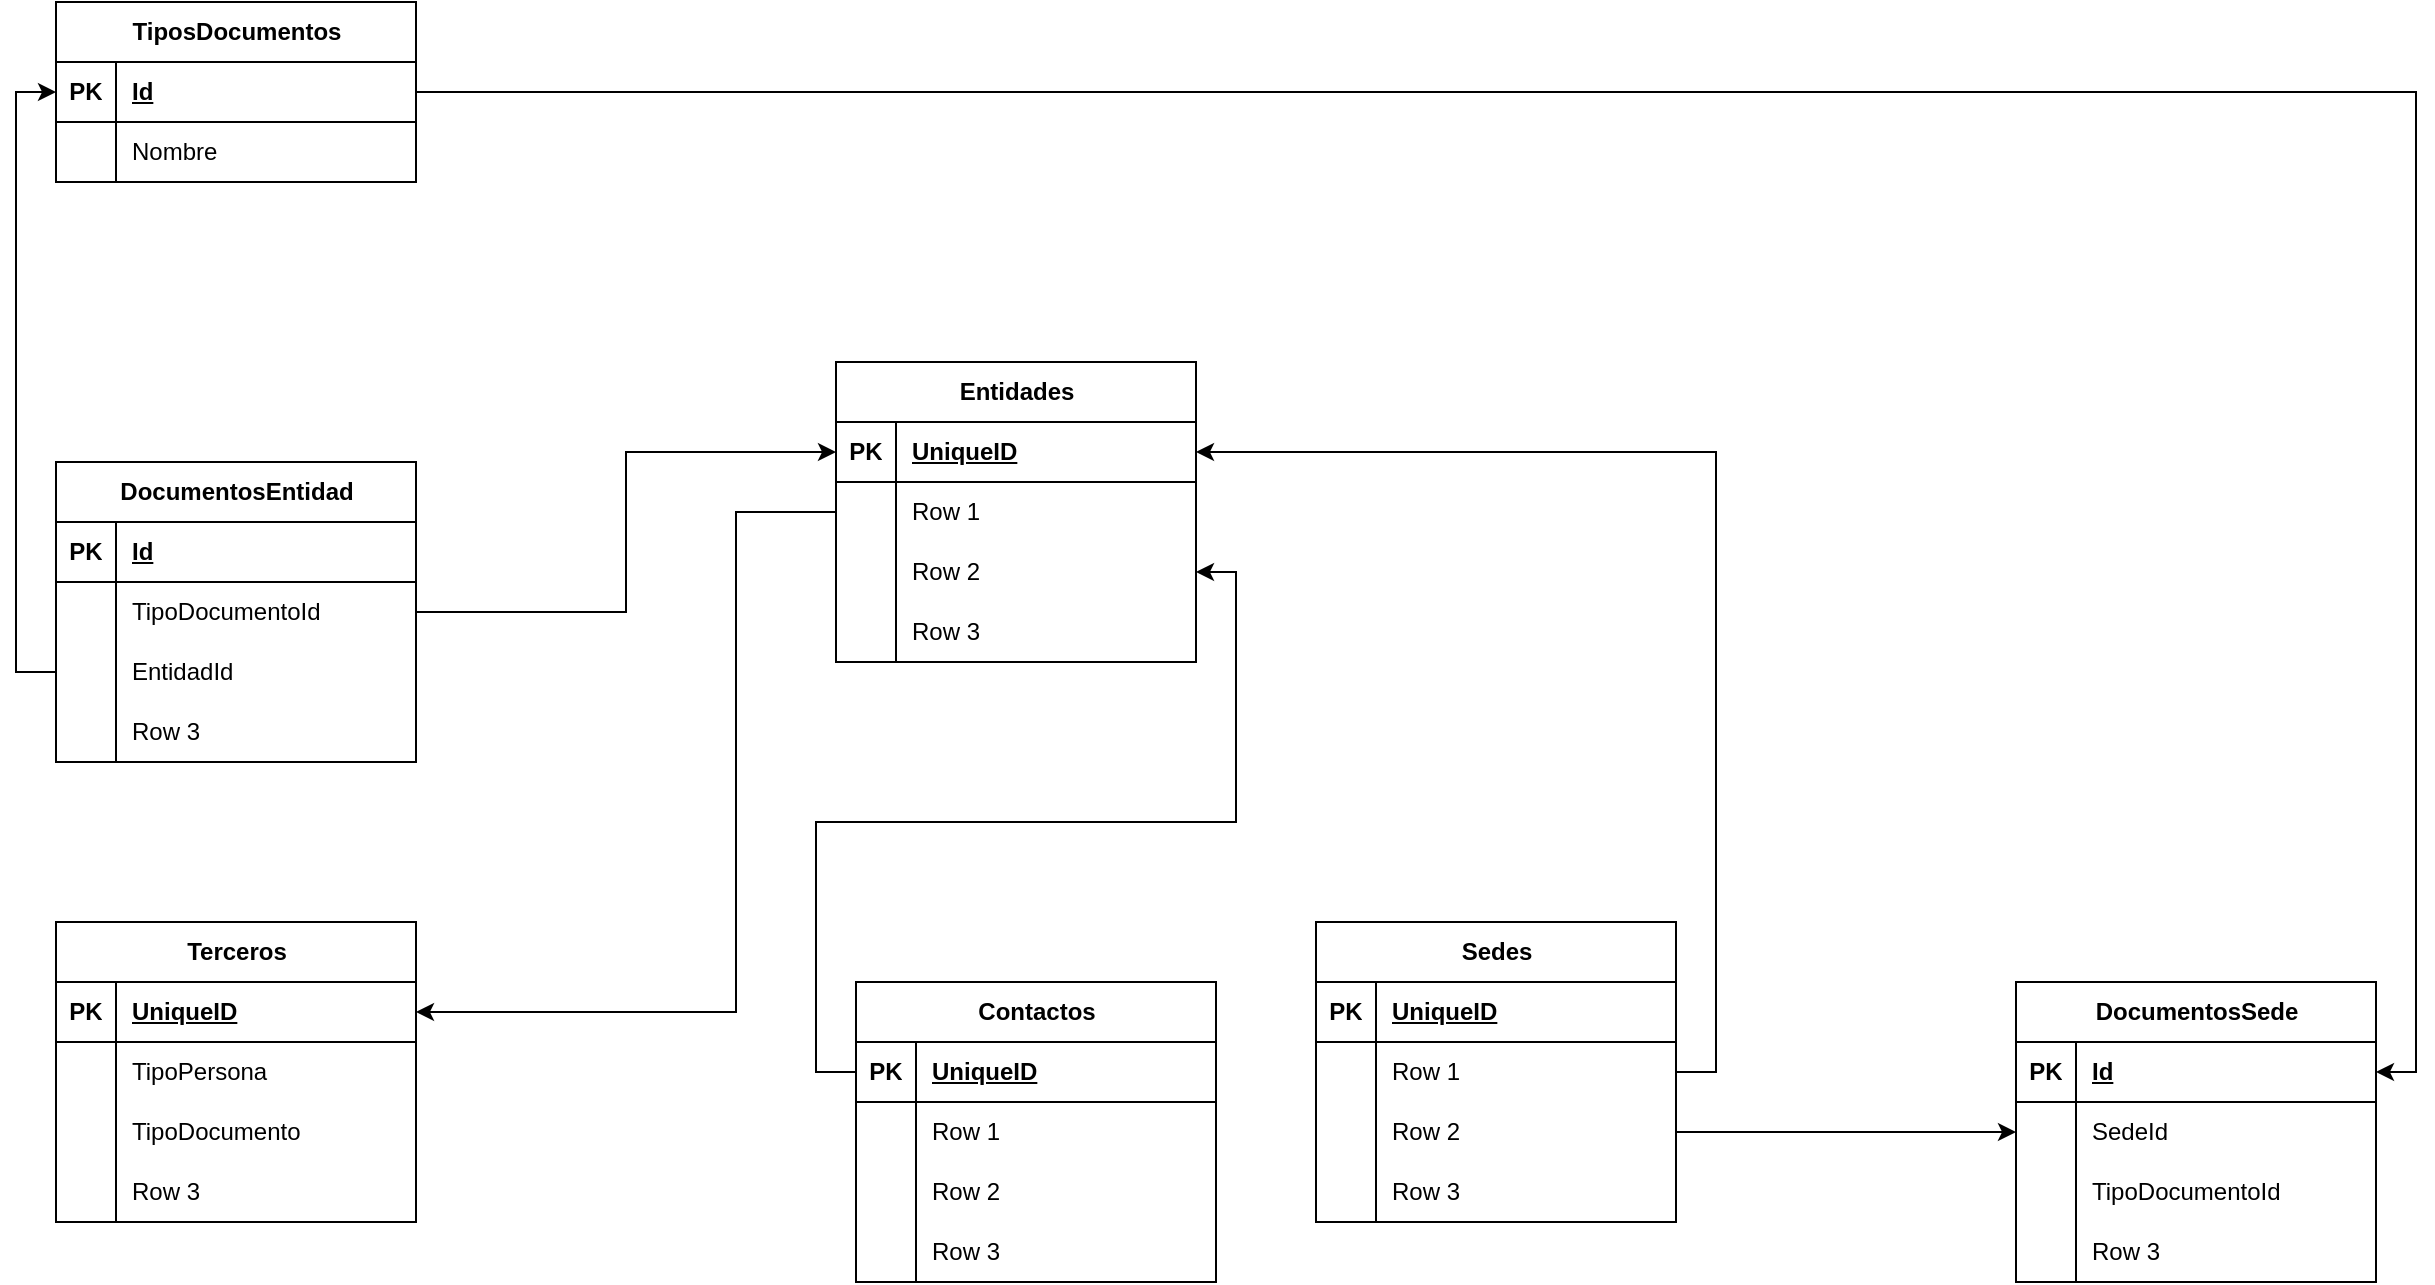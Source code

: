 <mxfile version="24.6.4" type="device">
  <diagram name="Página-1" id="Px8Q8w8VsMMwgeF628H9">
    <mxGraphModel dx="1687" dy="2077" grid="1" gridSize="10" guides="1" tooltips="1" connect="1" arrows="1" fold="1" page="1" pageScale="1" pageWidth="827" pageHeight="1169" math="0" shadow="0">
      <root>
        <mxCell id="0" />
        <mxCell id="1" parent="0" />
        <mxCell id="4wWp8K94LkAQRW6Vo3pM-1" value="Terceros" style="shape=table;startSize=30;container=1;collapsible=1;childLayout=tableLayout;fixedRows=1;rowLines=0;fontStyle=1;align=center;resizeLast=1;html=1;" vertex="1" parent="1">
          <mxGeometry x="220" y="230" width="180" height="150" as="geometry" />
        </mxCell>
        <mxCell id="4wWp8K94LkAQRW6Vo3pM-2" value="" style="shape=tableRow;horizontal=0;startSize=0;swimlaneHead=0;swimlaneBody=0;fillColor=none;collapsible=0;dropTarget=0;points=[[0,0.5],[1,0.5]];portConstraint=eastwest;top=0;left=0;right=0;bottom=1;" vertex="1" parent="4wWp8K94LkAQRW6Vo3pM-1">
          <mxGeometry y="30" width="180" height="30" as="geometry" />
        </mxCell>
        <mxCell id="4wWp8K94LkAQRW6Vo3pM-3" value="PK" style="shape=partialRectangle;connectable=0;fillColor=none;top=0;left=0;bottom=0;right=0;fontStyle=1;overflow=hidden;whiteSpace=wrap;html=1;" vertex="1" parent="4wWp8K94LkAQRW6Vo3pM-2">
          <mxGeometry width="30" height="30" as="geometry">
            <mxRectangle width="30" height="30" as="alternateBounds" />
          </mxGeometry>
        </mxCell>
        <mxCell id="4wWp8K94LkAQRW6Vo3pM-4" value="UniqueID" style="shape=partialRectangle;connectable=0;fillColor=none;top=0;left=0;bottom=0;right=0;align=left;spacingLeft=6;fontStyle=5;overflow=hidden;whiteSpace=wrap;html=1;" vertex="1" parent="4wWp8K94LkAQRW6Vo3pM-2">
          <mxGeometry x="30" width="150" height="30" as="geometry">
            <mxRectangle width="150" height="30" as="alternateBounds" />
          </mxGeometry>
        </mxCell>
        <mxCell id="4wWp8K94LkAQRW6Vo3pM-5" value="" style="shape=tableRow;horizontal=0;startSize=0;swimlaneHead=0;swimlaneBody=0;fillColor=none;collapsible=0;dropTarget=0;points=[[0,0.5],[1,0.5]];portConstraint=eastwest;top=0;left=0;right=0;bottom=0;" vertex="1" parent="4wWp8K94LkAQRW6Vo3pM-1">
          <mxGeometry y="60" width="180" height="30" as="geometry" />
        </mxCell>
        <mxCell id="4wWp8K94LkAQRW6Vo3pM-6" value="" style="shape=partialRectangle;connectable=0;fillColor=none;top=0;left=0;bottom=0;right=0;editable=1;overflow=hidden;whiteSpace=wrap;html=1;" vertex="1" parent="4wWp8K94LkAQRW6Vo3pM-5">
          <mxGeometry width="30" height="30" as="geometry">
            <mxRectangle width="30" height="30" as="alternateBounds" />
          </mxGeometry>
        </mxCell>
        <mxCell id="4wWp8K94LkAQRW6Vo3pM-7" value="TipoPersona" style="shape=partialRectangle;connectable=0;fillColor=none;top=0;left=0;bottom=0;right=0;align=left;spacingLeft=6;overflow=hidden;whiteSpace=wrap;html=1;" vertex="1" parent="4wWp8K94LkAQRW6Vo3pM-5">
          <mxGeometry x="30" width="150" height="30" as="geometry">
            <mxRectangle width="150" height="30" as="alternateBounds" />
          </mxGeometry>
        </mxCell>
        <mxCell id="4wWp8K94LkAQRW6Vo3pM-8" value="" style="shape=tableRow;horizontal=0;startSize=0;swimlaneHead=0;swimlaneBody=0;fillColor=none;collapsible=0;dropTarget=0;points=[[0,0.5],[1,0.5]];portConstraint=eastwest;top=0;left=0;right=0;bottom=0;" vertex="1" parent="4wWp8K94LkAQRW6Vo3pM-1">
          <mxGeometry y="90" width="180" height="30" as="geometry" />
        </mxCell>
        <mxCell id="4wWp8K94LkAQRW6Vo3pM-9" value="" style="shape=partialRectangle;connectable=0;fillColor=none;top=0;left=0;bottom=0;right=0;editable=1;overflow=hidden;whiteSpace=wrap;html=1;" vertex="1" parent="4wWp8K94LkAQRW6Vo3pM-8">
          <mxGeometry width="30" height="30" as="geometry">
            <mxRectangle width="30" height="30" as="alternateBounds" />
          </mxGeometry>
        </mxCell>
        <mxCell id="4wWp8K94LkAQRW6Vo3pM-10" value="TipoDocumento" style="shape=partialRectangle;connectable=0;fillColor=none;top=0;left=0;bottom=0;right=0;align=left;spacingLeft=6;overflow=hidden;whiteSpace=wrap;html=1;" vertex="1" parent="4wWp8K94LkAQRW6Vo3pM-8">
          <mxGeometry x="30" width="150" height="30" as="geometry">
            <mxRectangle width="150" height="30" as="alternateBounds" />
          </mxGeometry>
        </mxCell>
        <mxCell id="4wWp8K94LkAQRW6Vo3pM-11" value="" style="shape=tableRow;horizontal=0;startSize=0;swimlaneHead=0;swimlaneBody=0;fillColor=none;collapsible=0;dropTarget=0;points=[[0,0.5],[1,0.5]];portConstraint=eastwest;top=0;left=0;right=0;bottom=0;" vertex="1" parent="4wWp8K94LkAQRW6Vo3pM-1">
          <mxGeometry y="120" width="180" height="30" as="geometry" />
        </mxCell>
        <mxCell id="4wWp8K94LkAQRW6Vo3pM-12" value="" style="shape=partialRectangle;connectable=0;fillColor=none;top=0;left=0;bottom=0;right=0;editable=1;overflow=hidden;whiteSpace=wrap;html=1;" vertex="1" parent="4wWp8K94LkAQRW6Vo3pM-11">
          <mxGeometry width="30" height="30" as="geometry">
            <mxRectangle width="30" height="30" as="alternateBounds" />
          </mxGeometry>
        </mxCell>
        <mxCell id="4wWp8K94LkAQRW6Vo3pM-13" value="Row 3" style="shape=partialRectangle;connectable=0;fillColor=none;top=0;left=0;bottom=0;right=0;align=left;spacingLeft=6;overflow=hidden;whiteSpace=wrap;html=1;" vertex="1" parent="4wWp8K94LkAQRW6Vo3pM-11">
          <mxGeometry x="30" width="150" height="30" as="geometry">
            <mxRectangle width="150" height="30" as="alternateBounds" />
          </mxGeometry>
        </mxCell>
        <mxCell id="4wWp8K94LkAQRW6Vo3pM-14" value="Entidades" style="shape=table;startSize=30;container=1;collapsible=1;childLayout=tableLayout;fixedRows=1;rowLines=0;fontStyle=1;align=center;resizeLast=1;html=1;" vertex="1" parent="1">
          <mxGeometry x="610" y="-50" width="180" height="150" as="geometry" />
        </mxCell>
        <mxCell id="4wWp8K94LkAQRW6Vo3pM-15" value="" style="shape=tableRow;horizontal=0;startSize=0;swimlaneHead=0;swimlaneBody=0;fillColor=none;collapsible=0;dropTarget=0;points=[[0,0.5],[1,0.5]];portConstraint=eastwest;top=0;left=0;right=0;bottom=1;" vertex="1" parent="4wWp8K94LkAQRW6Vo3pM-14">
          <mxGeometry y="30" width="180" height="30" as="geometry" />
        </mxCell>
        <mxCell id="4wWp8K94LkAQRW6Vo3pM-16" value="PK" style="shape=partialRectangle;connectable=0;fillColor=none;top=0;left=0;bottom=0;right=0;fontStyle=1;overflow=hidden;whiteSpace=wrap;html=1;" vertex="1" parent="4wWp8K94LkAQRW6Vo3pM-15">
          <mxGeometry width="30" height="30" as="geometry">
            <mxRectangle width="30" height="30" as="alternateBounds" />
          </mxGeometry>
        </mxCell>
        <mxCell id="4wWp8K94LkAQRW6Vo3pM-17" value="UniqueID" style="shape=partialRectangle;connectable=0;fillColor=none;top=0;left=0;bottom=0;right=0;align=left;spacingLeft=6;fontStyle=5;overflow=hidden;whiteSpace=wrap;html=1;" vertex="1" parent="4wWp8K94LkAQRW6Vo3pM-15">
          <mxGeometry x="30" width="150" height="30" as="geometry">
            <mxRectangle width="150" height="30" as="alternateBounds" />
          </mxGeometry>
        </mxCell>
        <mxCell id="4wWp8K94LkAQRW6Vo3pM-18" value="" style="shape=tableRow;horizontal=0;startSize=0;swimlaneHead=0;swimlaneBody=0;fillColor=none;collapsible=0;dropTarget=0;points=[[0,0.5],[1,0.5]];portConstraint=eastwest;top=0;left=0;right=0;bottom=0;" vertex="1" parent="4wWp8K94LkAQRW6Vo3pM-14">
          <mxGeometry y="60" width="180" height="30" as="geometry" />
        </mxCell>
        <mxCell id="4wWp8K94LkAQRW6Vo3pM-19" value="" style="shape=partialRectangle;connectable=0;fillColor=none;top=0;left=0;bottom=0;right=0;editable=1;overflow=hidden;whiteSpace=wrap;html=1;" vertex="1" parent="4wWp8K94LkAQRW6Vo3pM-18">
          <mxGeometry width="30" height="30" as="geometry">
            <mxRectangle width="30" height="30" as="alternateBounds" />
          </mxGeometry>
        </mxCell>
        <mxCell id="4wWp8K94LkAQRW6Vo3pM-20" value="Row 1" style="shape=partialRectangle;connectable=0;fillColor=none;top=0;left=0;bottom=0;right=0;align=left;spacingLeft=6;overflow=hidden;whiteSpace=wrap;html=1;" vertex="1" parent="4wWp8K94LkAQRW6Vo3pM-18">
          <mxGeometry x="30" width="150" height="30" as="geometry">
            <mxRectangle width="150" height="30" as="alternateBounds" />
          </mxGeometry>
        </mxCell>
        <mxCell id="4wWp8K94LkAQRW6Vo3pM-21" value="" style="shape=tableRow;horizontal=0;startSize=0;swimlaneHead=0;swimlaneBody=0;fillColor=none;collapsible=0;dropTarget=0;points=[[0,0.5],[1,0.5]];portConstraint=eastwest;top=0;left=0;right=0;bottom=0;" vertex="1" parent="4wWp8K94LkAQRW6Vo3pM-14">
          <mxGeometry y="90" width="180" height="30" as="geometry" />
        </mxCell>
        <mxCell id="4wWp8K94LkAQRW6Vo3pM-22" value="" style="shape=partialRectangle;connectable=0;fillColor=none;top=0;left=0;bottom=0;right=0;editable=1;overflow=hidden;whiteSpace=wrap;html=1;" vertex="1" parent="4wWp8K94LkAQRW6Vo3pM-21">
          <mxGeometry width="30" height="30" as="geometry">
            <mxRectangle width="30" height="30" as="alternateBounds" />
          </mxGeometry>
        </mxCell>
        <mxCell id="4wWp8K94LkAQRW6Vo3pM-23" value="Row 2" style="shape=partialRectangle;connectable=0;fillColor=none;top=0;left=0;bottom=0;right=0;align=left;spacingLeft=6;overflow=hidden;whiteSpace=wrap;html=1;" vertex="1" parent="4wWp8K94LkAQRW6Vo3pM-21">
          <mxGeometry x="30" width="150" height="30" as="geometry">
            <mxRectangle width="150" height="30" as="alternateBounds" />
          </mxGeometry>
        </mxCell>
        <mxCell id="4wWp8K94LkAQRW6Vo3pM-24" value="" style="shape=tableRow;horizontal=0;startSize=0;swimlaneHead=0;swimlaneBody=0;fillColor=none;collapsible=0;dropTarget=0;points=[[0,0.5],[1,0.5]];portConstraint=eastwest;top=0;left=0;right=0;bottom=0;" vertex="1" parent="4wWp8K94LkAQRW6Vo3pM-14">
          <mxGeometry y="120" width="180" height="30" as="geometry" />
        </mxCell>
        <mxCell id="4wWp8K94LkAQRW6Vo3pM-25" value="" style="shape=partialRectangle;connectable=0;fillColor=none;top=0;left=0;bottom=0;right=0;editable=1;overflow=hidden;whiteSpace=wrap;html=1;" vertex="1" parent="4wWp8K94LkAQRW6Vo3pM-24">
          <mxGeometry width="30" height="30" as="geometry">
            <mxRectangle width="30" height="30" as="alternateBounds" />
          </mxGeometry>
        </mxCell>
        <mxCell id="4wWp8K94LkAQRW6Vo3pM-26" value="Row 3" style="shape=partialRectangle;connectable=0;fillColor=none;top=0;left=0;bottom=0;right=0;align=left;spacingLeft=6;overflow=hidden;whiteSpace=wrap;html=1;" vertex="1" parent="4wWp8K94LkAQRW6Vo3pM-24">
          <mxGeometry x="30" width="150" height="30" as="geometry">
            <mxRectangle width="150" height="30" as="alternateBounds" />
          </mxGeometry>
        </mxCell>
        <mxCell id="4wWp8K94LkAQRW6Vo3pM-27" value="Contactos" style="shape=table;startSize=30;container=1;collapsible=1;childLayout=tableLayout;fixedRows=1;rowLines=0;fontStyle=1;align=center;resizeLast=1;html=1;" vertex="1" parent="1">
          <mxGeometry x="620" y="260" width="180" height="150" as="geometry" />
        </mxCell>
        <mxCell id="4wWp8K94LkAQRW6Vo3pM-28" value="" style="shape=tableRow;horizontal=0;startSize=0;swimlaneHead=0;swimlaneBody=0;fillColor=none;collapsible=0;dropTarget=0;points=[[0,0.5],[1,0.5]];portConstraint=eastwest;top=0;left=0;right=0;bottom=1;" vertex="1" parent="4wWp8K94LkAQRW6Vo3pM-27">
          <mxGeometry y="30" width="180" height="30" as="geometry" />
        </mxCell>
        <mxCell id="4wWp8K94LkAQRW6Vo3pM-29" value="PK" style="shape=partialRectangle;connectable=0;fillColor=none;top=0;left=0;bottom=0;right=0;fontStyle=1;overflow=hidden;whiteSpace=wrap;html=1;" vertex="1" parent="4wWp8K94LkAQRW6Vo3pM-28">
          <mxGeometry width="30" height="30" as="geometry">
            <mxRectangle width="30" height="30" as="alternateBounds" />
          </mxGeometry>
        </mxCell>
        <mxCell id="4wWp8K94LkAQRW6Vo3pM-30" value="UniqueID" style="shape=partialRectangle;connectable=0;fillColor=none;top=0;left=0;bottom=0;right=0;align=left;spacingLeft=6;fontStyle=5;overflow=hidden;whiteSpace=wrap;html=1;" vertex="1" parent="4wWp8K94LkAQRW6Vo3pM-28">
          <mxGeometry x="30" width="150" height="30" as="geometry">
            <mxRectangle width="150" height="30" as="alternateBounds" />
          </mxGeometry>
        </mxCell>
        <mxCell id="4wWp8K94LkAQRW6Vo3pM-31" value="" style="shape=tableRow;horizontal=0;startSize=0;swimlaneHead=0;swimlaneBody=0;fillColor=none;collapsible=0;dropTarget=0;points=[[0,0.5],[1,0.5]];portConstraint=eastwest;top=0;left=0;right=0;bottom=0;" vertex="1" parent="4wWp8K94LkAQRW6Vo3pM-27">
          <mxGeometry y="60" width="180" height="30" as="geometry" />
        </mxCell>
        <mxCell id="4wWp8K94LkAQRW6Vo3pM-32" value="" style="shape=partialRectangle;connectable=0;fillColor=none;top=0;left=0;bottom=0;right=0;editable=1;overflow=hidden;whiteSpace=wrap;html=1;" vertex="1" parent="4wWp8K94LkAQRW6Vo3pM-31">
          <mxGeometry width="30" height="30" as="geometry">
            <mxRectangle width="30" height="30" as="alternateBounds" />
          </mxGeometry>
        </mxCell>
        <mxCell id="4wWp8K94LkAQRW6Vo3pM-33" value="Row 1" style="shape=partialRectangle;connectable=0;fillColor=none;top=0;left=0;bottom=0;right=0;align=left;spacingLeft=6;overflow=hidden;whiteSpace=wrap;html=1;" vertex="1" parent="4wWp8K94LkAQRW6Vo3pM-31">
          <mxGeometry x="30" width="150" height="30" as="geometry">
            <mxRectangle width="150" height="30" as="alternateBounds" />
          </mxGeometry>
        </mxCell>
        <mxCell id="4wWp8K94LkAQRW6Vo3pM-34" value="" style="shape=tableRow;horizontal=0;startSize=0;swimlaneHead=0;swimlaneBody=0;fillColor=none;collapsible=0;dropTarget=0;points=[[0,0.5],[1,0.5]];portConstraint=eastwest;top=0;left=0;right=0;bottom=0;" vertex="1" parent="4wWp8K94LkAQRW6Vo3pM-27">
          <mxGeometry y="90" width="180" height="30" as="geometry" />
        </mxCell>
        <mxCell id="4wWp8K94LkAQRW6Vo3pM-35" value="" style="shape=partialRectangle;connectable=0;fillColor=none;top=0;left=0;bottom=0;right=0;editable=1;overflow=hidden;whiteSpace=wrap;html=1;" vertex="1" parent="4wWp8K94LkAQRW6Vo3pM-34">
          <mxGeometry width="30" height="30" as="geometry">
            <mxRectangle width="30" height="30" as="alternateBounds" />
          </mxGeometry>
        </mxCell>
        <mxCell id="4wWp8K94LkAQRW6Vo3pM-36" value="Row 2" style="shape=partialRectangle;connectable=0;fillColor=none;top=0;left=0;bottom=0;right=0;align=left;spacingLeft=6;overflow=hidden;whiteSpace=wrap;html=1;" vertex="1" parent="4wWp8K94LkAQRW6Vo3pM-34">
          <mxGeometry x="30" width="150" height="30" as="geometry">
            <mxRectangle width="150" height="30" as="alternateBounds" />
          </mxGeometry>
        </mxCell>
        <mxCell id="4wWp8K94LkAQRW6Vo3pM-37" value="" style="shape=tableRow;horizontal=0;startSize=0;swimlaneHead=0;swimlaneBody=0;fillColor=none;collapsible=0;dropTarget=0;points=[[0,0.5],[1,0.5]];portConstraint=eastwest;top=0;left=0;right=0;bottom=0;" vertex="1" parent="4wWp8K94LkAQRW6Vo3pM-27">
          <mxGeometry y="120" width="180" height="30" as="geometry" />
        </mxCell>
        <mxCell id="4wWp8K94LkAQRW6Vo3pM-38" value="" style="shape=partialRectangle;connectable=0;fillColor=none;top=0;left=0;bottom=0;right=0;editable=1;overflow=hidden;whiteSpace=wrap;html=1;" vertex="1" parent="4wWp8K94LkAQRW6Vo3pM-37">
          <mxGeometry width="30" height="30" as="geometry">
            <mxRectangle width="30" height="30" as="alternateBounds" />
          </mxGeometry>
        </mxCell>
        <mxCell id="4wWp8K94LkAQRW6Vo3pM-39" value="Row 3" style="shape=partialRectangle;connectable=0;fillColor=none;top=0;left=0;bottom=0;right=0;align=left;spacingLeft=6;overflow=hidden;whiteSpace=wrap;html=1;" vertex="1" parent="4wWp8K94LkAQRW6Vo3pM-37">
          <mxGeometry x="30" width="150" height="30" as="geometry">
            <mxRectangle width="150" height="30" as="alternateBounds" />
          </mxGeometry>
        </mxCell>
        <mxCell id="4wWp8K94LkAQRW6Vo3pM-40" value="DocumentosEntidad" style="shape=table;startSize=30;container=1;collapsible=1;childLayout=tableLayout;fixedRows=1;rowLines=0;fontStyle=1;align=center;resizeLast=1;html=1;" vertex="1" parent="1">
          <mxGeometry x="220" width="180" height="150" as="geometry" />
        </mxCell>
        <mxCell id="4wWp8K94LkAQRW6Vo3pM-41" value="" style="shape=tableRow;horizontal=0;startSize=0;swimlaneHead=0;swimlaneBody=0;fillColor=none;collapsible=0;dropTarget=0;points=[[0,0.5],[1,0.5]];portConstraint=eastwest;top=0;left=0;right=0;bottom=1;" vertex="1" parent="4wWp8K94LkAQRW6Vo3pM-40">
          <mxGeometry y="30" width="180" height="30" as="geometry" />
        </mxCell>
        <mxCell id="4wWp8K94LkAQRW6Vo3pM-42" value="PK" style="shape=partialRectangle;connectable=0;fillColor=none;top=0;left=0;bottom=0;right=0;fontStyle=1;overflow=hidden;whiteSpace=wrap;html=1;" vertex="1" parent="4wWp8K94LkAQRW6Vo3pM-41">
          <mxGeometry width="30" height="30" as="geometry">
            <mxRectangle width="30" height="30" as="alternateBounds" />
          </mxGeometry>
        </mxCell>
        <mxCell id="4wWp8K94LkAQRW6Vo3pM-43" value="Id" style="shape=partialRectangle;connectable=0;fillColor=none;top=0;left=0;bottom=0;right=0;align=left;spacingLeft=6;fontStyle=5;overflow=hidden;whiteSpace=wrap;html=1;" vertex="1" parent="4wWp8K94LkAQRW6Vo3pM-41">
          <mxGeometry x="30" width="150" height="30" as="geometry">
            <mxRectangle width="150" height="30" as="alternateBounds" />
          </mxGeometry>
        </mxCell>
        <mxCell id="4wWp8K94LkAQRW6Vo3pM-44" value="" style="shape=tableRow;horizontal=0;startSize=0;swimlaneHead=0;swimlaneBody=0;fillColor=none;collapsible=0;dropTarget=0;points=[[0,0.5],[1,0.5]];portConstraint=eastwest;top=0;left=0;right=0;bottom=0;" vertex="1" parent="4wWp8K94LkAQRW6Vo3pM-40">
          <mxGeometry y="60" width="180" height="30" as="geometry" />
        </mxCell>
        <mxCell id="4wWp8K94LkAQRW6Vo3pM-45" value="" style="shape=partialRectangle;connectable=0;fillColor=none;top=0;left=0;bottom=0;right=0;editable=1;overflow=hidden;whiteSpace=wrap;html=1;" vertex="1" parent="4wWp8K94LkAQRW6Vo3pM-44">
          <mxGeometry width="30" height="30" as="geometry">
            <mxRectangle width="30" height="30" as="alternateBounds" />
          </mxGeometry>
        </mxCell>
        <mxCell id="4wWp8K94LkAQRW6Vo3pM-46" value="TipoDocumentoId" style="shape=partialRectangle;connectable=0;fillColor=none;top=0;left=0;bottom=0;right=0;align=left;spacingLeft=6;overflow=hidden;whiteSpace=wrap;html=1;" vertex="1" parent="4wWp8K94LkAQRW6Vo3pM-44">
          <mxGeometry x="30" width="150" height="30" as="geometry">
            <mxRectangle width="150" height="30" as="alternateBounds" />
          </mxGeometry>
        </mxCell>
        <mxCell id="4wWp8K94LkAQRW6Vo3pM-47" value="" style="shape=tableRow;horizontal=0;startSize=0;swimlaneHead=0;swimlaneBody=0;fillColor=none;collapsible=0;dropTarget=0;points=[[0,0.5],[1,0.5]];portConstraint=eastwest;top=0;left=0;right=0;bottom=0;" vertex="1" parent="4wWp8K94LkAQRW6Vo3pM-40">
          <mxGeometry y="90" width="180" height="30" as="geometry" />
        </mxCell>
        <mxCell id="4wWp8K94LkAQRW6Vo3pM-48" value="" style="shape=partialRectangle;connectable=0;fillColor=none;top=0;left=0;bottom=0;right=0;editable=1;overflow=hidden;whiteSpace=wrap;html=1;" vertex="1" parent="4wWp8K94LkAQRW6Vo3pM-47">
          <mxGeometry width="30" height="30" as="geometry">
            <mxRectangle width="30" height="30" as="alternateBounds" />
          </mxGeometry>
        </mxCell>
        <mxCell id="4wWp8K94LkAQRW6Vo3pM-49" value="EntidadId" style="shape=partialRectangle;connectable=0;fillColor=none;top=0;left=0;bottom=0;right=0;align=left;spacingLeft=6;overflow=hidden;whiteSpace=wrap;html=1;" vertex="1" parent="4wWp8K94LkAQRW6Vo3pM-47">
          <mxGeometry x="30" width="150" height="30" as="geometry">
            <mxRectangle width="150" height="30" as="alternateBounds" />
          </mxGeometry>
        </mxCell>
        <mxCell id="4wWp8K94LkAQRW6Vo3pM-50" value="" style="shape=tableRow;horizontal=0;startSize=0;swimlaneHead=0;swimlaneBody=0;fillColor=none;collapsible=0;dropTarget=0;points=[[0,0.5],[1,0.5]];portConstraint=eastwest;top=0;left=0;right=0;bottom=0;" vertex="1" parent="4wWp8K94LkAQRW6Vo3pM-40">
          <mxGeometry y="120" width="180" height="30" as="geometry" />
        </mxCell>
        <mxCell id="4wWp8K94LkAQRW6Vo3pM-51" value="" style="shape=partialRectangle;connectable=0;fillColor=none;top=0;left=0;bottom=0;right=0;editable=1;overflow=hidden;whiteSpace=wrap;html=1;" vertex="1" parent="4wWp8K94LkAQRW6Vo3pM-50">
          <mxGeometry width="30" height="30" as="geometry">
            <mxRectangle width="30" height="30" as="alternateBounds" />
          </mxGeometry>
        </mxCell>
        <mxCell id="4wWp8K94LkAQRW6Vo3pM-52" value="Row 3" style="shape=partialRectangle;connectable=0;fillColor=none;top=0;left=0;bottom=0;right=0;align=left;spacingLeft=6;overflow=hidden;whiteSpace=wrap;html=1;" vertex="1" parent="4wWp8K94LkAQRW6Vo3pM-50">
          <mxGeometry x="30" width="150" height="30" as="geometry">
            <mxRectangle width="150" height="30" as="alternateBounds" />
          </mxGeometry>
        </mxCell>
        <mxCell id="4wWp8K94LkAQRW6Vo3pM-67" style="edgeStyle=orthogonalEdgeStyle;rounded=0;orthogonalLoop=1;jettySize=auto;html=1;entryX=1;entryY=0.5;entryDx=0;entryDy=0;exitX=1;exitY=0.5;exitDx=0;exitDy=0;" edge="1" parent="1" source="4wWp8K94LkAQRW6Vo3pM-57" target="4wWp8K94LkAQRW6Vo3pM-15">
          <mxGeometry relative="1" as="geometry" />
        </mxCell>
        <mxCell id="4wWp8K94LkAQRW6Vo3pM-53" value="Sedes" style="shape=table;startSize=30;container=1;collapsible=1;childLayout=tableLayout;fixedRows=1;rowLines=0;fontStyle=1;align=center;resizeLast=1;html=1;" vertex="1" parent="1">
          <mxGeometry x="850" y="230" width="180" height="150" as="geometry" />
        </mxCell>
        <mxCell id="4wWp8K94LkAQRW6Vo3pM-54" value="" style="shape=tableRow;horizontal=0;startSize=0;swimlaneHead=0;swimlaneBody=0;fillColor=none;collapsible=0;dropTarget=0;points=[[0,0.5],[1,0.5]];portConstraint=eastwest;top=0;left=0;right=0;bottom=1;" vertex="1" parent="4wWp8K94LkAQRW6Vo3pM-53">
          <mxGeometry y="30" width="180" height="30" as="geometry" />
        </mxCell>
        <mxCell id="4wWp8K94LkAQRW6Vo3pM-55" value="PK" style="shape=partialRectangle;connectable=0;fillColor=none;top=0;left=0;bottom=0;right=0;fontStyle=1;overflow=hidden;whiteSpace=wrap;html=1;" vertex="1" parent="4wWp8K94LkAQRW6Vo3pM-54">
          <mxGeometry width="30" height="30" as="geometry">
            <mxRectangle width="30" height="30" as="alternateBounds" />
          </mxGeometry>
        </mxCell>
        <mxCell id="4wWp8K94LkAQRW6Vo3pM-56" value="UniqueID" style="shape=partialRectangle;connectable=0;fillColor=none;top=0;left=0;bottom=0;right=0;align=left;spacingLeft=6;fontStyle=5;overflow=hidden;whiteSpace=wrap;html=1;" vertex="1" parent="4wWp8K94LkAQRW6Vo3pM-54">
          <mxGeometry x="30" width="150" height="30" as="geometry">
            <mxRectangle width="150" height="30" as="alternateBounds" />
          </mxGeometry>
        </mxCell>
        <mxCell id="4wWp8K94LkAQRW6Vo3pM-57" value="" style="shape=tableRow;horizontal=0;startSize=0;swimlaneHead=0;swimlaneBody=0;fillColor=none;collapsible=0;dropTarget=0;points=[[0,0.5],[1,0.5]];portConstraint=eastwest;top=0;left=0;right=0;bottom=0;" vertex="1" parent="4wWp8K94LkAQRW6Vo3pM-53">
          <mxGeometry y="60" width="180" height="30" as="geometry" />
        </mxCell>
        <mxCell id="4wWp8K94LkAQRW6Vo3pM-58" value="" style="shape=partialRectangle;connectable=0;fillColor=none;top=0;left=0;bottom=0;right=0;editable=1;overflow=hidden;whiteSpace=wrap;html=1;" vertex="1" parent="4wWp8K94LkAQRW6Vo3pM-57">
          <mxGeometry width="30" height="30" as="geometry">
            <mxRectangle width="30" height="30" as="alternateBounds" />
          </mxGeometry>
        </mxCell>
        <mxCell id="4wWp8K94LkAQRW6Vo3pM-59" value="Row 1" style="shape=partialRectangle;connectable=0;fillColor=none;top=0;left=0;bottom=0;right=0;align=left;spacingLeft=6;overflow=hidden;whiteSpace=wrap;html=1;" vertex="1" parent="4wWp8K94LkAQRW6Vo3pM-57">
          <mxGeometry x="30" width="150" height="30" as="geometry">
            <mxRectangle width="150" height="30" as="alternateBounds" />
          </mxGeometry>
        </mxCell>
        <mxCell id="4wWp8K94LkAQRW6Vo3pM-60" value="" style="shape=tableRow;horizontal=0;startSize=0;swimlaneHead=0;swimlaneBody=0;fillColor=none;collapsible=0;dropTarget=0;points=[[0,0.5],[1,0.5]];portConstraint=eastwest;top=0;left=0;right=0;bottom=0;" vertex="1" parent="4wWp8K94LkAQRW6Vo3pM-53">
          <mxGeometry y="90" width="180" height="30" as="geometry" />
        </mxCell>
        <mxCell id="4wWp8K94LkAQRW6Vo3pM-61" value="" style="shape=partialRectangle;connectable=0;fillColor=none;top=0;left=0;bottom=0;right=0;editable=1;overflow=hidden;whiteSpace=wrap;html=1;" vertex="1" parent="4wWp8K94LkAQRW6Vo3pM-60">
          <mxGeometry width="30" height="30" as="geometry">
            <mxRectangle width="30" height="30" as="alternateBounds" />
          </mxGeometry>
        </mxCell>
        <mxCell id="4wWp8K94LkAQRW6Vo3pM-62" value="Row 2" style="shape=partialRectangle;connectable=0;fillColor=none;top=0;left=0;bottom=0;right=0;align=left;spacingLeft=6;overflow=hidden;whiteSpace=wrap;html=1;" vertex="1" parent="4wWp8K94LkAQRW6Vo3pM-60">
          <mxGeometry x="30" width="150" height="30" as="geometry">
            <mxRectangle width="150" height="30" as="alternateBounds" />
          </mxGeometry>
        </mxCell>
        <mxCell id="4wWp8K94LkAQRW6Vo3pM-63" value="" style="shape=tableRow;horizontal=0;startSize=0;swimlaneHead=0;swimlaneBody=0;fillColor=none;collapsible=0;dropTarget=0;points=[[0,0.5],[1,0.5]];portConstraint=eastwest;top=0;left=0;right=0;bottom=0;" vertex="1" parent="4wWp8K94LkAQRW6Vo3pM-53">
          <mxGeometry y="120" width="180" height="30" as="geometry" />
        </mxCell>
        <mxCell id="4wWp8K94LkAQRW6Vo3pM-64" value="" style="shape=partialRectangle;connectable=0;fillColor=none;top=0;left=0;bottom=0;right=0;editable=1;overflow=hidden;whiteSpace=wrap;html=1;" vertex="1" parent="4wWp8K94LkAQRW6Vo3pM-63">
          <mxGeometry width="30" height="30" as="geometry">
            <mxRectangle width="30" height="30" as="alternateBounds" />
          </mxGeometry>
        </mxCell>
        <mxCell id="4wWp8K94LkAQRW6Vo3pM-65" value="Row 3" style="shape=partialRectangle;connectable=0;fillColor=none;top=0;left=0;bottom=0;right=0;align=left;spacingLeft=6;overflow=hidden;whiteSpace=wrap;html=1;" vertex="1" parent="4wWp8K94LkAQRW6Vo3pM-63">
          <mxGeometry x="30" width="150" height="30" as="geometry">
            <mxRectangle width="150" height="30" as="alternateBounds" />
          </mxGeometry>
        </mxCell>
        <mxCell id="4wWp8K94LkAQRW6Vo3pM-68" style="edgeStyle=orthogonalEdgeStyle;rounded=0;orthogonalLoop=1;jettySize=auto;html=1;" edge="1" parent="1" source="4wWp8K94LkAQRW6Vo3pM-44" target="4wWp8K94LkAQRW6Vo3pM-15">
          <mxGeometry relative="1" as="geometry" />
        </mxCell>
        <mxCell id="4wWp8K94LkAQRW6Vo3pM-70" style="edgeStyle=orthogonalEdgeStyle;rounded=0;orthogonalLoop=1;jettySize=auto;html=1;entryX=1;entryY=0.5;entryDx=0;entryDy=0;" edge="1" parent="1" source="4wWp8K94LkAQRW6Vo3pM-28" target="4wWp8K94LkAQRW6Vo3pM-21">
          <mxGeometry relative="1" as="geometry" />
        </mxCell>
        <mxCell id="4wWp8K94LkAQRW6Vo3pM-71" style="edgeStyle=orthogonalEdgeStyle;rounded=0;orthogonalLoop=1;jettySize=auto;html=1;exitX=0;exitY=0.5;exitDx=0;exitDy=0;entryX=1;entryY=0.5;entryDx=0;entryDy=0;" edge="1" parent="1" source="4wWp8K94LkAQRW6Vo3pM-18" target="4wWp8K94LkAQRW6Vo3pM-2">
          <mxGeometry relative="1" as="geometry">
            <Array as="points">
              <mxPoint x="560" y="25" />
              <mxPoint x="560" y="275" />
            </Array>
          </mxGeometry>
        </mxCell>
        <mxCell id="4wWp8K94LkAQRW6Vo3pM-72" value="TiposDocumentos" style="shape=table;startSize=30;container=1;collapsible=1;childLayout=tableLayout;fixedRows=1;rowLines=0;fontStyle=1;align=center;resizeLast=1;html=1;" vertex="1" parent="1">
          <mxGeometry x="220" y="-230" width="180" height="90" as="geometry" />
        </mxCell>
        <mxCell id="4wWp8K94LkAQRW6Vo3pM-73" value="" style="shape=tableRow;horizontal=0;startSize=0;swimlaneHead=0;swimlaneBody=0;fillColor=none;collapsible=0;dropTarget=0;points=[[0,0.5],[1,0.5]];portConstraint=eastwest;top=0;left=0;right=0;bottom=1;" vertex="1" parent="4wWp8K94LkAQRW6Vo3pM-72">
          <mxGeometry y="30" width="180" height="30" as="geometry" />
        </mxCell>
        <mxCell id="4wWp8K94LkAQRW6Vo3pM-74" value="PK" style="shape=partialRectangle;connectable=0;fillColor=none;top=0;left=0;bottom=0;right=0;fontStyle=1;overflow=hidden;whiteSpace=wrap;html=1;" vertex="1" parent="4wWp8K94LkAQRW6Vo3pM-73">
          <mxGeometry width="30" height="30" as="geometry">
            <mxRectangle width="30" height="30" as="alternateBounds" />
          </mxGeometry>
        </mxCell>
        <mxCell id="4wWp8K94LkAQRW6Vo3pM-75" value="Id" style="shape=partialRectangle;connectable=0;fillColor=none;top=0;left=0;bottom=0;right=0;align=left;spacingLeft=6;fontStyle=5;overflow=hidden;whiteSpace=wrap;html=1;" vertex="1" parent="4wWp8K94LkAQRW6Vo3pM-73">
          <mxGeometry x="30" width="150" height="30" as="geometry">
            <mxRectangle width="150" height="30" as="alternateBounds" />
          </mxGeometry>
        </mxCell>
        <mxCell id="4wWp8K94LkAQRW6Vo3pM-76" value="" style="shape=tableRow;horizontal=0;startSize=0;swimlaneHead=0;swimlaneBody=0;fillColor=none;collapsible=0;dropTarget=0;points=[[0,0.5],[1,0.5]];portConstraint=eastwest;top=0;left=0;right=0;bottom=0;" vertex="1" parent="4wWp8K94LkAQRW6Vo3pM-72">
          <mxGeometry y="60" width="180" height="30" as="geometry" />
        </mxCell>
        <mxCell id="4wWp8K94LkAQRW6Vo3pM-77" value="" style="shape=partialRectangle;connectable=0;fillColor=none;top=0;left=0;bottom=0;right=0;editable=1;overflow=hidden;whiteSpace=wrap;html=1;" vertex="1" parent="4wWp8K94LkAQRW6Vo3pM-76">
          <mxGeometry width="30" height="30" as="geometry">
            <mxRectangle width="30" height="30" as="alternateBounds" />
          </mxGeometry>
        </mxCell>
        <mxCell id="4wWp8K94LkAQRW6Vo3pM-78" value="Nombre" style="shape=partialRectangle;connectable=0;fillColor=none;top=0;left=0;bottom=0;right=0;align=left;spacingLeft=6;overflow=hidden;whiteSpace=wrap;html=1;" vertex="1" parent="4wWp8K94LkAQRW6Vo3pM-76">
          <mxGeometry x="30" width="150" height="30" as="geometry">
            <mxRectangle width="150" height="30" as="alternateBounds" />
          </mxGeometry>
        </mxCell>
        <mxCell id="4wWp8K94LkAQRW6Vo3pM-99" style="edgeStyle=orthogonalEdgeStyle;rounded=0;orthogonalLoop=1;jettySize=auto;html=1;entryX=0;entryY=0.5;entryDx=0;entryDy=0;" edge="1" parent="1" source="4wWp8K94LkAQRW6Vo3pM-47" target="4wWp8K94LkAQRW6Vo3pM-73">
          <mxGeometry relative="1" as="geometry" />
        </mxCell>
        <mxCell id="4wWp8K94LkAQRW6Vo3pM-100" value="DocumentosSede" style="shape=table;startSize=30;container=1;collapsible=1;childLayout=tableLayout;fixedRows=1;rowLines=0;fontStyle=1;align=center;resizeLast=1;html=1;" vertex="1" parent="1">
          <mxGeometry x="1200" y="260" width="180" height="150" as="geometry" />
        </mxCell>
        <mxCell id="4wWp8K94LkAQRW6Vo3pM-101" value="" style="shape=tableRow;horizontal=0;startSize=0;swimlaneHead=0;swimlaneBody=0;fillColor=none;collapsible=0;dropTarget=0;points=[[0,0.5],[1,0.5]];portConstraint=eastwest;top=0;left=0;right=0;bottom=1;" vertex="1" parent="4wWp8K94LkAQRW6Vo3pM-100">
          <mxGeometry y="30" width="180" height="30" as="geometry" />
        </mxCell>
        <mxCell id="4wWp8K94LkAQRW6Vo3pM-102" value="PK" style="shape=partialRectangle;connectable=0;fillColor=none;top=0;left=0;bottom=0;right=0;fontStyle=1;overflow=hidden;whiteSpace=wrap;html=1;" vertex="1" parent="4wWp8K94LkAQRW6Vo3pM-101">
          <mxGeometry width="30" height="30" as="geometry">
            <mxRectangle width="30" height="30" as="alternateBounds" />
          </mxGeometry>
        </mxCell>
        <mxCell id="4wWp8K94LkAQRW6Vo3pM-103" value="Id" style="shape=partialRectangle;connectable=0;fillColor=none;top=0;left=0;bottom=0;right=0;align=left;spacingLeft=6;fontStyle=5;overflow=hidden;whiteSpace=wrap;html=1;" vertex="1" parent="4wWp8K94LkAQRW6Vo3pM-101">
          <mxGeometry x="30" width="150" height="30" as="geometry">
            <mxRectangle width="150" height="30" as="alternateBounds" />
          </mxGeometry>
        </mxCell>
        <mxCell id="4wWp8K94LkAQRW6Vo3pM-104" value="" style="shape=tableRow;horizontal=0;startSize=0;swimlaneHead=0;swimlaneBody=0;fillColor=none;collapsible=0;dropTarget=0;points=[[0,0.5],[1,0.5]];portConstraint=eastwest;top=0;left=0;right=0;bottom=0;" vertex="1" parent="4wWp8K94LkAQRW6Vo3pM-100">
          <mxGeometry y="60" width="180" height="30" as="geometry" />
        </mxCell>
        <mxCell id="4wWp8K94LkAQRW6Vo3pM-105" value="" style="shape=partialRectangle;connectable=0;fillColor=none;top=0;left=0;bottom=0;right=0;editable=1;overflow=hidden;whiteSpace=wrap;html=1;" vertex="1" parent="4wWp8K94LkAQRW6Vo3pM-104">
          <mxGeometry width="30" height="30" as="geometry">
            <mxRectangle width="30" height="30" as="alternateBounds" />
          </mxGeometry>
        </mxCell>
        <mxCell id="4wWp8K94LkAQRW6Vo3pM-106" value="SedeId" style="shape=partialRectangle;connectable=0;fillColor=none;top=0;left=0;bottom=0;right=0;align=left;spacingLeft=6;overflow=hidden;whiteSpace=wrap;html=1;" vertex="1" parent="4wWp8K94LkAQRW6Vo3pM-104">
          <mxGeometry x="30" width="150" height="30" as="geometry">
            <mxRectangle width="150" height="30" as="alternateBounds" />
          </mxGeometry>
        </mxCell>
        <mxCell id="4wWp8K94LkAQRW6Vo3pM-107" value="" style="shape=tableRow;horizontal=0;startSize=0;swimlaneHead=0;swimlaneBody=0;fillColor=none;collapsible=0;dropTarget=0;points=[[0,0.5],[1,0.5]];portConstraint=eastwest;top=0;left=0;right=0;bottom=0;" vertex="1" parent="4wWp8K94LkAQRW6Vo3pM-100">
          <mxGeometry y="90" width="180" height="30" as="geometry" />
        </mxCell>
        <mxCell id="4wWp8K94LkAQRW6Vo3pM-108" value="" style="shape=partialRectangle;connectable=0;fillColor=none;top=0;left=0;bottom=0;right=0;editable=1;overflow=hidden;whiteSpace=wrap;html=1;" vertex="1" parent="4wWp8K94LkAQRW6Vo3pM-107">
          <mxGeometry width="30" height="30" as="geometry">
            <mxRectangle width="30" height="30" as="alternateBounds" />
          </mxGeometry>
        </mxCell>
        <mxCell id="4wWp8K94LkAQRW6Vo3pM-109" value="TipoDocumentoId" style="shape=partialRectangle;connectable=0;fillColor=none;top=0;left=0;bottom=0;right=0;align=left;spacingLeft=6;overflow=hidden;whiteSpace=wrap;html=1;" vertex="1" parent="4wWp8K94LkAQRW6Vo3pM-107">
          <mxGeometry x="30" width="150" height="30" as="geometry">
            <mxRectangle width="150" height="30" as="alternateBounds" />
          </mxGeometry>
        </mxCell>
        <mxCell id="4wWp8K94LkAQRW6Vo3pM-110" value="" style="shape=tableRow;horizontal=0;startSize=0;swimlaneHead=0;swimlaneBody=0;fillColor=none;collapsible=0;dropTarget=0;points=[[0,0.5],[1,0.5]];portConstraint=eastwest;top=0;left=0;right=0;bottom=0;" vertex="1" parent="4wWp8K94LkAQRW6Vo3pM-100">
          <mxGeometry y="120" width="180" height="30" as="geometry" />
        </mxCell>
        <mxCell id="4wWp8K94LkAQRW6Vo3pM-111" value="" style="shape=partialRectangle;connectable=0;fillColor=none;top=0;left=0;bottom=0;right=0;editable=1;overflow=hidden;whiteSpace=wrap;html=1;" vertex="1" parent="4wWp8K94LkAQRW6Vo3pM-110">
          <mxGeometry width="30" height="30" as="geometry">
            <mxRectangle width="30" height="30" as="alternateBounds" />
          </mxGeometry>
        </mxCell>
        <mxCell id="4wWp8K94LkAQRW6Vo3pM-112" value="Row 3" style="shape=partialRectangle;connectable=0;fillColor=none;top=0;left=0;bottom=0;right=0;align=left;spacingLeft=6;overflow=hidden;whiteSpace=wrap;html=1;" vertex="1" parent="4wWp8K94LkAQRW6Vo3pM-110">
          <mxGeometry x="30" width="150" height="30" as="geometry">
            <mxRectangle width="150" height="30" as="alternateBounds" />
          </mxGeometry>
        </mxCell>
        <mxCell id="4wWp8K94LkAQRW6Vo3pM-113" style="edgeStyle=orthogonalEdgeStyle;rounded=0;orthogonalLoop=1;jettySize=auto;html=1;entryX=1;entryY=0.5;entryDx=0;entryDy=0;" edge="1" parent="1" source="4wWp8K94LkAQRW6Vo3pM-73" target="4wWp8K94LkAQRW6Vo3pM-101">
          <mxGeometry relative="1" as="geometry" />
        </mxCell>
        <mxCell id="4wWp8K94LkAQRW6Vo3pM-114" style="edgeStyle=orthogonalEdgeStyle;rounded=0;orthogonalLoop=1;jettySize=auto;html=1;exitX=1;exitY=0.5;exitDx=0;exitDy=0;entryX=0;entryY=0.5;entryDx=0;entryDy=0;" edge="1" parent="1" source="4wWp8K94LkAQRW6Vo3pM-60" target="4wWp8K94LkAQRW6Vo3pM-104">
          <mxGeometry relative="1" as="geometry" />
        </mxCell>
      </root>
    </mxGraphModel>
  </diagram>
</mxfile>
